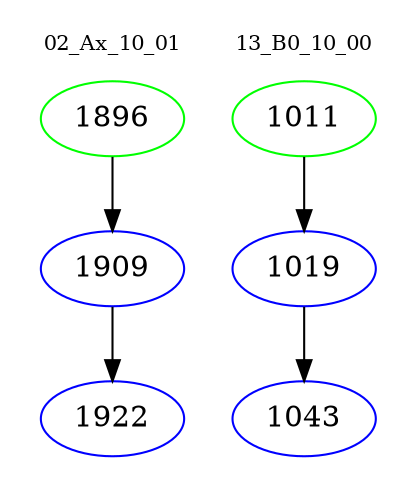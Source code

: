 digraph{
subgraph cluster_0 {
color = white
label = "02_Ax_10_01";
fontsize=10;
T0_1896 [label="1896", color="green"]
T0_1896 -> T0_1909 [color="black"]
T0_1909 [label="1909", color="blue"]
T0_1909 -> T0_1922 [color="black"]
T0_1922 [label="1922", color="blue"]
}
subgraph cluster_1 {
color = white
label = "13_B0_10_00";
fontsize=10;
T1_1011 [label="1011", color="green"]
T1_1011 -> T1_1019 [color="black"]
T1_1019 [label="1019", color="blue"]
T1_1019 -> T1_1043 [color="black"]
T1_1043 [label="1043", color="blue"]
}
}
